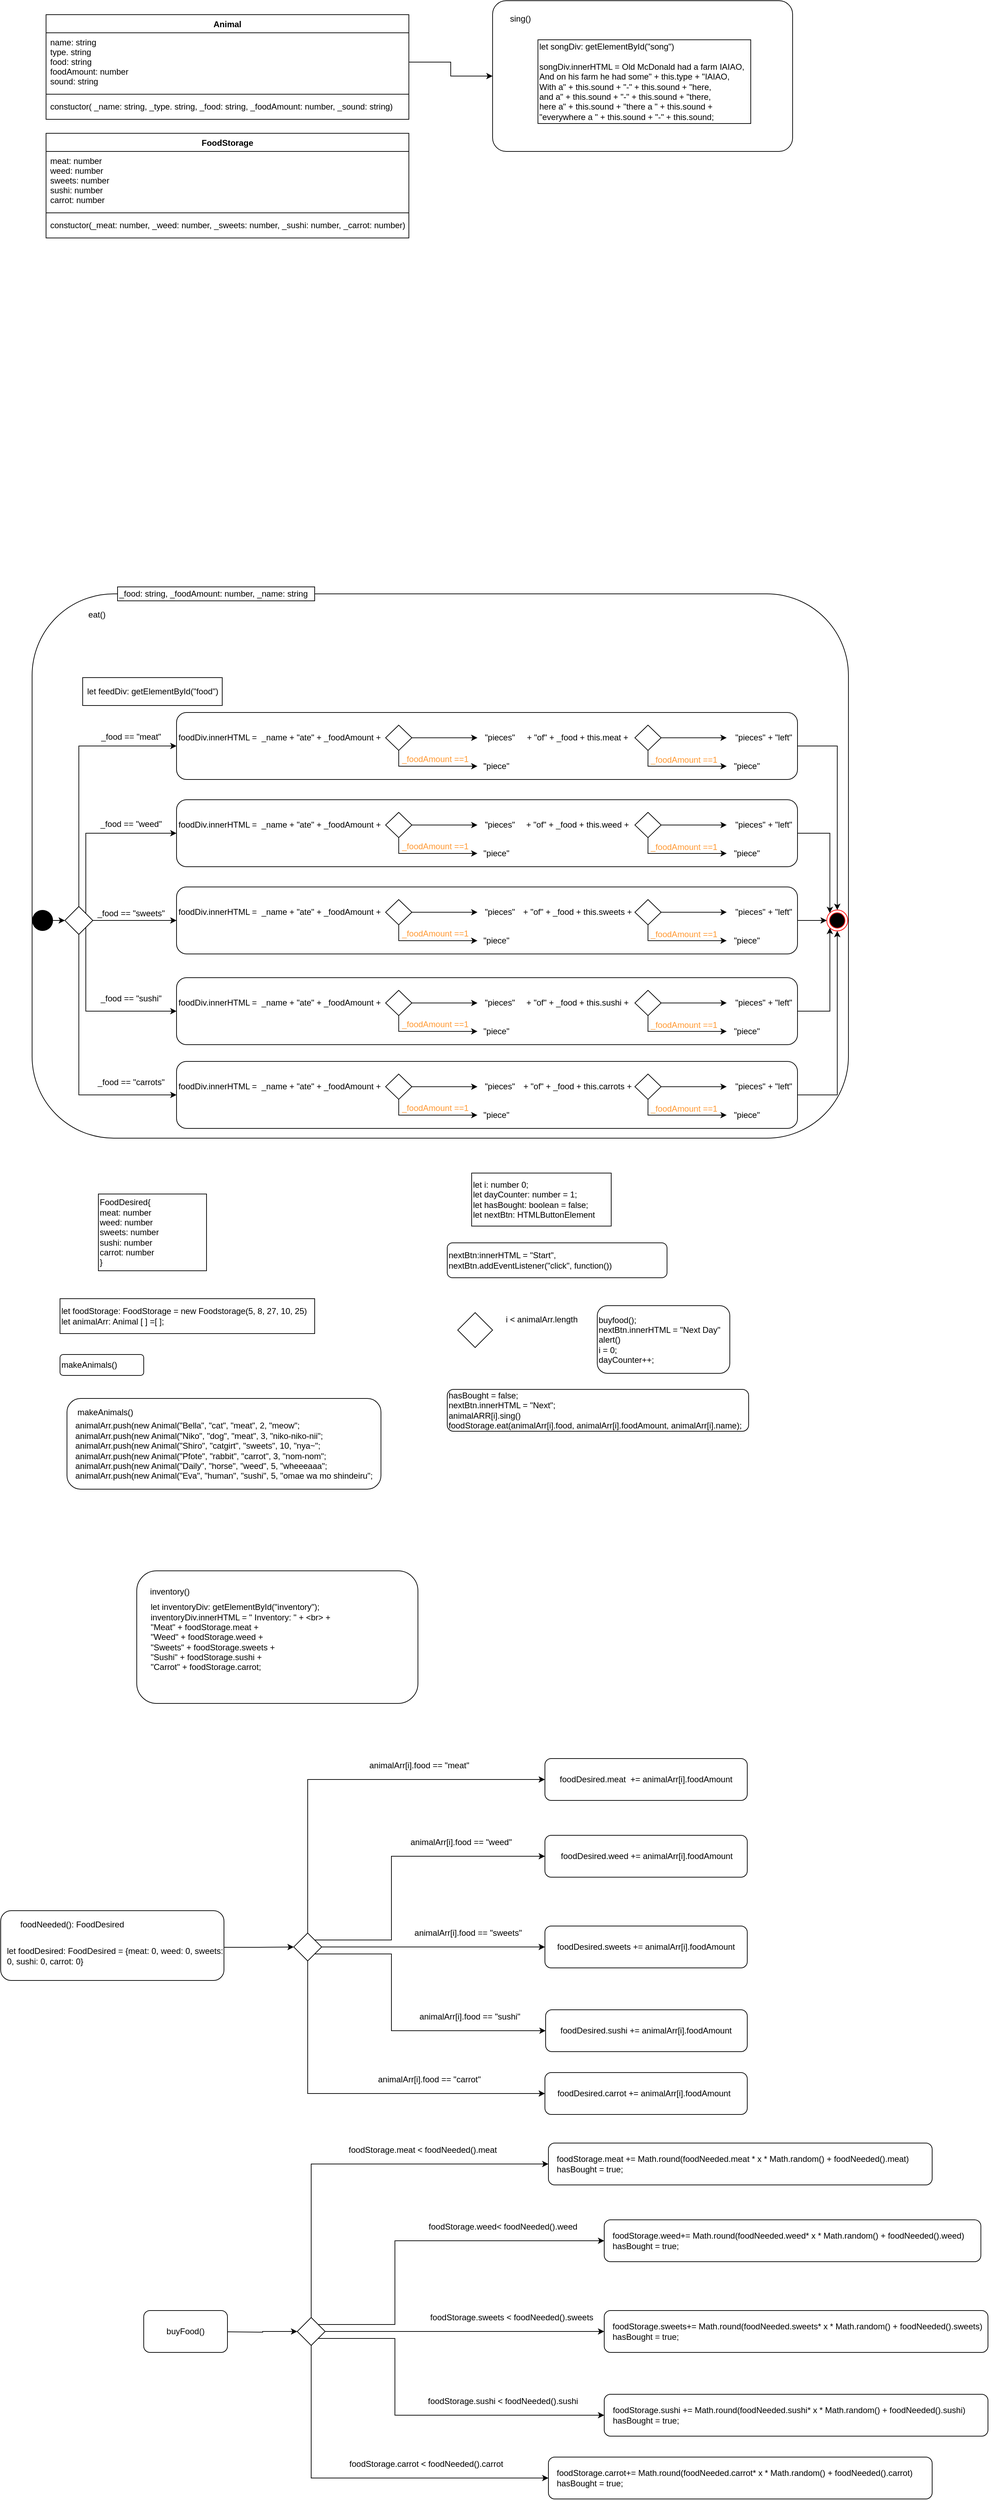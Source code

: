 <mxfile version="14.6.13" type="google"><diagram id="t49tYFHbl2urtoUcKAQW" name="Page-1"><mxGraphModel dx="3595" dy="941" grid="1" gridSize="10" guides="1" tooltips="1" connect="1" arrows="1" fold="1" page="1" pageScale="1" pageWidth="1169" pageHeight="827" math="0" shadow="0"><root><mxCell id="0"/><mxCell id="1" parent="0"/><mxCell id="J7AucoOyB1nSWAqJnPyr-115" value="" style="rounded=1;whiteSpace=wrap;html=1;labelBackgroundColor=none;fontColor=#000000;fillColor=none;align=left;" vertex="1" parent="1"><mxGeometry y="850" width="1170" height="780" as="geometry"/></mxCell><mxCell id="jVQ2XX1SMr5-R9lHhEnD-1" value="Animal" style="swimlane;fontStyle=1;align=center;verticalAlign=top;childLayout=stackLayout;horizontal=1;startSize=26;horizontalStack=0;resizeParent=1;resizeParentMax=0;resizeLast=0;collapsible=1;marginBottom=0;" parent="1" vertex="1"><mxGeometry x="20" y="20" width="520" height="150" as="geometry"/></mxCell><mxCell id="jVQ2XX1SMr5-R9lHhEnD-2" value="name: string&#10;type. string&#10;food: string&#10;foodAmount: number&#10;sound: string" style="text;strokeColor=none;fillColor=none;align=left;verticalAlign=top;spacingLeft=4;spacingRight=4;overflow=hidden;rotatable=0;points=[[0,0.5],[1,0.5]];portConstraint=eastwest;" parent="jVQ2XX1SMr5-R9lHhEnD-1" vertex="1"><mxGeometry y="26" width="520" height="84" as="geometry"/></mxCell><mxCell id="jVQ2XX1SMr5-R9lHhEnD-3" value="" style="line;strokeWidth=1;fillColor=none;align=left;verticalAlign=middle;spacingTop=-1;spacingLeft=3;spacingRight=3;rotatable=0;labelPosition=right;points=[];portConstraint=eastwest;" parent="jVQ2XX1SMr5-R9lHhEnD-1" vertex="1"><mxGeometry y="110" width="520" height="8" as="geometry"/></mxCell><mxCell id="jVQ2XX1SMr5-R9lHhEnD-4" value="constuctor( _name: string, _type. string, _food: string, _foodAmount: number, _sound: string)" style="text;strokeColor=none;fillColor=none;align=left;verticalAlign=top;spacingLeft=4;spacingRight=4;overflow=hidden;rotatable=0;points=[[0,0.5],[1,0.5]];portConstraint=eastwest;" parent="jVQ2XX1SMr5-R9lHhEnD-1" vertex="1"><mxGeometry y="118" width="520" height="32" as="geometry"/></mxCell><mxCell id="jVQ2XX1SMr5-R9lHhEnD-5" value="FoodStorage" style="swimlane;fontStyle=1;align=center;verticalAlign=top;childLayout=stackLayout;horizontal=1;startSize=26;horizontalStack=0;resizeParent=1;resizeParentMax=0;resizeLast=0;collapsible=1;marginBottom=0;" parent="1" vertex="1"><mxGeometry x="20" y="190" width="520" height="150" as="geometry"/></mxCell><mxCell id="jVQ2XX1SMr5-R9lHhEnD-6" value="meat: number&#10;weed: number&#10;sweets: number&#10;sushi: number&#10;carrot: number" style="text;strokeColor=none;fillColor=none;align=left;verticalAlign=top;spacingLeft=4;spacingRight=4;overflow=hidden;rotatable=0;points=[[0,0.5],[1,0.5]];portConstraint=eastwest;" parent="jVQ2XX1SMr5-R9lHhEnD-5" vertex="1"><mxGeometry y="26" width="520" height="84" as="geometry"/></mxCell><mxCell id="jVQ2XX1SMr5-R9lHhEnD-7" value="" style="line;strokeWidth=1;fillColor=none;align=left;verticalAlign=middle;spacingTop=-1;spacingLeft=3;spacingRight=3;rotatable=0;labelPosition=right;points=[];portConstraint=eastwest;" parent="jVQ2XX1SMr5-R9lHhEnD-5" vertex="1"><mxGeometry y="110" width="520" height="8" as="geometry"/></mxCell><mxCell id="jVQ2XX1SMr5-R9lHhEnD-8" value="constuctor(_meat: number, _weed: number, _sweets: number, _sushi: number, _carrot: number)" style="text;strokeColor=none;fillColor=none;align=left;verticalAlign=top;spacingLeft=4;spacingRight=4;overflow=hidden;rotatable=0;points=[[0,0.5],[1,0.5]];portConstraint=eastwest;" parent="jVQ2XX1SMr5-R9lHhEnD-5" vertex="1"><mxGeometry y="118" width="520" height="32" as="geometry"/></mxCell><mxCell id="jVQ2XX1SMr5-R9lHhEnD-15" value="let feedDiv: getElementById(&quot;food&quot;)" style="rounded=0;whiteSpace=wrap;html=1;" parent="1" vertex="1"><mxGeometry x="72.5" y="970" width="200" height="40" as="geometry"/></mxCell><mxCell id="jVQ2XX1SMr5-R9lHhEnD-239" style="edgeStyle=orthogonalEdgeStyle;rounded=0;orthogonalLoop=1;jettySize=auto;html=1;exitX=1;exitY=0.5;exitDx=0;exitDy=0;" parent="1" source="jVQ2XX1SMr5-R9lHhEnD-16" edge="1"><mxGeometry relative="1" as="geometry"><mxPoint x="207" y="1318" as="targetPoint"/></mxGeometry></mxCell><mxCell id="jVQ2XX1SMr5-R9lHhEnD-240" style="edgeStyle=orthogonalEdgeStyle;rounded=0;orthogonalLoop=1;jettySize=auto;html=1;exitX=1;exitY=0;exitDx=0;exitDy=0;entryX=0;entryY=0.5;entryDx=0;entryDy=0;" parent="1" source="jVQ2XX1SMr5-R9lHhEnD-16" target="jVQ2XX1SMr5-R9lHhEnD-167" edge="1"><mxGeometry relative="1" as="geometry"><Array as="points"><mxPoint x="77" y="1193"/></Array></mxGeometry></mxCell><mxCell id="jVQ2XX1SMr5-R9lHhEnD-242" style="edgeStyle=orthogonalEdgeStyle;rounded=0;orthogonalLoop=1;jettySize=auto;html=1;exitX=0.5;exitY=0;exitDx=0;exitDy=0;entryX=0;entryY=0.5;entryDx=0;entryDy=0;" parent="1" source="jVQ2XX1SMr5-R9lHhEnD-16" target="jVQ2XX1SMr5-R9lHhEnD-17" edge="1"><mxGeometry relative="1" as="geometry"/></mxCell><mxCell id="jVQ2XX1SMr5-R9lHhEnD-245" style="edgeStyle=orthogonalEdgeStyle;rounded=0;orthogonalLoop=1;jettySize=auto;html=1;exitX=0.5;exitY=1;exitDx=0;exitDy=0;entryX=0;entryY=0.5;entryDx=0;entryDy=0;" parent="1" source="jVQ2XX1SMr5-R9lHhEnD-16" target="jVQ2XX1SMr5-R9lHhEnD-218" edge="1"><mxGeometry relative="1" as="geometry"/></mxCell><mxCell id="jVQ2XX1SMr5-R9lHhEnD-246" style="edgeStyle=orthogonalEdgeStyle;rounded=0;orthogonalLoop=1;jettySize=auto;html=1;exitX=1;exitY=1;exitDx=0;exitDy=0;entryX=0;entryY=0.5;entryDx=0;entryDy=0;" parent="1" source="jVQ2XX1SMr5-R9lHhEnD-16" target="jVQ2XX1SMr5-R9lHhEnD-201" edge="1"><mxGeometry relative="1" as="geometry"><Array as="points"><mxPoint x="77" y="1448"/></Array></mxGeometry></mxCell><mxCell id="jVQ2XX1SMr5-R9lHhEnD-16" value="" style="rhombus;whiteSpace=wrap;html=1;" parent="1" vertex="1"><mxGeometry x="47" y="1298" width="40" height="40" as="geometry"/></mxCell><mxCell id="jVQ2XX1SMr5-R9lHhEnD-38" value="" style="group" parent="1" vertex="1" connectable="0"><mxGeometry x="187" y="1020" width="980" height="634" as="geometry"/></mxCell><mxCell id="jVQ2XX1SMr5-R9lHhEnD-17" value="" style="rounded=1;whiteSpace=wrap;html=1;align=left;" parent="jVQ2XX1SMr5-R9lHhEnD-38" vertex="1"><mxGeometry x="20" width="890" height="96" as="geometry"/></mxCell><mxCell id="jVQ2XX1SMr5-R9lHhEnD-91" style="edgeStyle=orthogonalEdgeStyle;rounded=0;orthogonalLoop=1;jettySize=auto;html=1;exitX=0.5;exitY=1;exitDx=0;exitDy=0;entryX=0;entryY=0.5;entryDx=0;entryDy=0;" parent="jVQ2XX1SMr5-R9lHhEnD-38" source="jVQ2XX1SMr5-R9lHhEnD-18" target="jVQ2XX1SMr5-R9lHhEnD-20" edge="1"><mxGeometry relative="1" as="geometry"/></mxCell><mxCell id="jVQ2XX1SMr5-R9lHhEnD-107" style="edgeStyle=orthogonalEdgeStyle;rounded=0;orthogonalLoop=1;jettySize=auto;html=1;exitX=1;exitY=0.5;exitDx=0;exitDy=0;" parent="jVQ2XX1SMr5-R9lHhEnD-38" source="jVQ2XX1SMr5-R9lHhEnD-18" target="jVQ2XX1SMr5-R9lHhEnD-21" edge="1"><mxGeometry relative="1" as="geometry"/></mxCell><mxCell id="jVQ2XX1SMr5-R9lHhEnD-18" value="" style="rhombus;whiteSpace=wrap;html=1;" parent="jVQ2XX1SMr5-R9lHhEnD-38" vertex="1"><mxGeometry x="319.664" y="18.113" width="37.607" height="36.226" as="geometry"/></mxCell><mxCell id="jVQ2XX1SMr5-R9lHhEnD-19" value="&lt;span style=&quot;text-align: left&quot;&gt;foodDiv.innerHTML =&amp;nbsp; _name + &quot;ate&quot; + _foodAmount +&amp;nbsp;&lt;/span&gt;" style="text;html=1;strokeColor=none;fillColor=none;align=center;verticalAlign=middle;whiteSpace=wrap;rounded=0;" parent="jVQ2XX1SMr5-R9lHhEnD-38" vertex="1"><mxGeometry x="18.801" y="36.226" width="300.86" as="geometry"/></mxCell><mxCell id="jVQ2XX1SMr5-R9lHhEnD-20" value="&quot;piece&quot;" style="text;html=1;strokeColor=none;fillColor=none;align=center;verticalAlign=middle;whiteSpace=wrap;rounded=0;" parent="jVQ2XX1SMr5-R9lHhEnD-38" vertex="1"><mxGeometry x="451.29" y="67.925" width="54.71" height="18.113" as="geometry"/></mxCell><mxCell id="jVQ2XX1SMr5-R9lHhEnD-21" value="&quot;pieces&quot;" style="text;html=1;strokeColor=none;fillColor=none;align=center;verticalAlign=middle;whiteSpace=wrap;rounded=0;" parent="jVQ2XX1SMr5-R9lHhEnD-38" vertex="1"><mxGeometry x="451.29" y="27.17" width="64.71" height="18.113" as="geometry"/></mxCell><mxCell id="jVQ2XX1SMr5-R9lHhEnD-22" value="+ &quot;of&quot; + _food + this.meat +&amp;nbsp;" style="text;html=1;strokeColor=none;fillColor=none;align=center;verticalAlign=middle;whiteSpace=wrap;rounded=0;" parent="jVQ2XX1SMr5-R9lHhEnD-38" vertex="1"><mxGeometry x="498.299" y="27.17" width="197.439" height="18.113" as="geometry"/></mxCell><mxCell id="jVQ2XX1SMr5-R9lHhEnD-26" value="+ &quot;left&quot;" style="text;html=1;strokeColor=none;fillColor=none;align=center;verticalAlign=middle;whiteSpace=wrap;rounded=0;" parent="jVQ2XX1SMr5-R9lHhEnD-38" vertex="1"><mxGeometry x="865.996" y="27.17" width="37.607" height="18.113" as="geometry"/></mxCell><mxCell id="jVQ2XX1SMr5-R9lHhEnD-27" value="&lt;font color=&quot;#ff9933&quot;&gt;_foodAmount ==1&lt;/font&gt;" style="text;html=1;strokeColor=none;fillColor=none;align=center;verticalAlign=middle;whiteSpace=wrap;rounded=0;" parent="jVQ2XX1SMr5-R9lHhEnD-38" vertex="1"><mxGeometry x="340" y="57.962" width="102.49" height="18.113" as="geometry"/></mxCell><mxCell id="jVQ2XX1SMr5-R9lHhEnD-92" style="edgeStyle=orthogonalEdgeStyle;rounded=0;orthogonalLoop=1;jettySize=auto;html=1;exitX=0.5;exitY=1;exitDx=0;exitDy=0;entryX=0;entryY=0.5;entryDx=0;entryDy=0;" parent="jVQ2XX1SMr5-R9lHhEnD-38" source="jVQ2XX1SMr5-R9lHhEnD-32" target="jVQ2XX1SMr5-R9lHhEnD-33" edge="1"><mxGeometry relative="1" as="geometry"/></mxCell><mxCell id="jVQ2XX1SMr5-R9lHhEnD-108" style="edgeStyle=orthogonalEdgeStyle;rounded=0;orthogonalLoop=1;jettySize=auto;html=1;exitX=1;exitY=0.5;exitDx=0;exitDy=0;entryX=0;entryY=0.5;entryDx=0;entryDy=0;" parent="jVQ2XX1SMr5-R9lHhEnD-38" source="jVQ2XX1SMr5-R9lHhEnD-32" target="jVQ2XX1SMr5-R9lHhEnD-34" edge="1"><mxGeometry relative="1" as="geometry"/></mxCell><mxCell id="jVQ2XX1SMr5-R9lHhEnD-32" value="" style="rhombus;whiteSpace=wrap;html=1;" parent="jVQ2XX1SMr5-R9lHhEnD-38" vertex="1"><mxGeometry x="676.935" y="18.113" width="37.607" height="36.226" as="geometry"/></mxCell><mxCell id="jVQ2XX1SMr5-R9lHhEnD-33" value="&quot;piece&quot;" style="text;html=1;strokeColor=none;fillColor=none;align=center;verticalAlign=middle;whiteSpace=wrap;rounded=0;" parent="jVQ2XX1SMr5-R9lHhEnD-38" vertex="1"><mxGeometry x="808.56" y="67.925" width="57.44" height="18.113" as="geometry"/></mxCell><mxCell id="jVQ2XX1SMr5-R9lHhEnD-34" value="&quot;pieces&quot;" style="text;html=1;strokeColor=none;fillColor=none;align=center;verticalAlign=middle;whiteSpace=wrap;rounded=0;" parent="jVQ2XX1SMr5-R9lHhEnD-38" vertex="1"><mxGeometry x="808.56" y="27.17" width="67.44" height="18.113" as="geometry"/></mxCell><mxCell id="jVQ2XX1SMr5-R9lHhEnD-35" value="&lt;font color=&quot;#ff9933&quot;&gt;_foodAmount ==1&lt;/font&gt;" style="text;html=1;strokeColor=none;fillColor=none;align=center;verticalAlign=middle;whiteSpace=wrap;rounded=0;" parent="jVQ2XX1SMr5-R9lHhEnD-38" vertex="1"><mxGeometry x="690.735" y="58.868" width="112.822" height="18.113" as="geometry"/></mxCell><mxCell id="jVQ2XX1SMr5-R9lHhEnD-166" value="" style="group" parent="1" vertex="1" connectable="0"><mxGeometry x="187" y="1145" width="936" height="96" as="geometry"/></mxCell><mxCell id="jVQ2XX1SMr5-R9lHhEnD-167" value="" style="rounded=1;whiteSpace=wrap;html=1;align=left;" parent="jVQ2XX1SMr5-R9lHhEnD-166" vertex="1"><mxGeometry x="20" width="890" height="96" as="geometry"/></mxCell><mxCell id="jVQ2XX1SMr5-R9lHhEnD-168" style="edgeStyle=orthogonalEdgeStyle;rounded=0;orthogonalLoop=1;jettySize=auto;html=1;exitX=0.5;exitY=1;exitDx=0;exitDy=0;entryX=0;entryY=0.5;entryDx=0;entryDy=0;" parent="jVQ2XX1SMr5-R9lHhEnD-166" source="jVQ2XX1SMr5-R9lHhEnD-170" target="jVQ2XX1SMr5-R9lHhEnD-172" edge="1"><mxGeometry relative="1" as="geometry"/></mxCell><mxCell id="jVQ2XX1SMr5-R9lHhEnD-169" style="edgeStyle=orthogonalEdgeStyle;rounded=0;orthogonalLoop=1;jettySize=auto;html=1;exitX=1;exitY=0.5;exitDx=0;exitDy=0;" parent="jVQ2XX1SMr5-R9lHhEnD-166" source="jVQ2XX1SMr5-R9lHhEnD-170" target="jVQ2XX1SMr5-R9lHhEnD-173" edge="1"><mxGeometry relative="1" as="geometry"/></mxCell><mxCell id="jVQ2XX1SMr5-R9lHhEnD-170" value="" style="rhombus;whiteSpace=wrap;html=1;" parent="jVQ2XX1SMr5-R9lHhEnD-166" vertex="1"><mxGeometry x="319.664" y="18.113" width="37.607" height="36.226" as="geometry"/></mxCell><mxCell id="jVQ2XX1SMr5-R9lHhEnD-171" value="&lt;span style=&quot;text-align: left&quot;&gt;foodDiv.innerHTML =&amp;nbsp; _name + &quot;ate&quot; + _foodAmount +&amp;nbsp;&lt;/span&gt;" style="text;html=1;strokeColor=none;fillColor=none;align=center;verticalAlign=middle;whiteSpace=wrap;rounded=0;" parent="jVQ2XX1SMr5-R9lHhEnD-166" vertex="1"><mxGeometry x="18.801" y="36.226" width="300.86" as="geometry"/></mxCell><mxCell id="jVQ2XX1SMr5-R9lHhEnD-172" value="&quot;piece&quot;" style="text;html=1;strokeColor=none;fillColor=none;align=center;verticalAlign=middle;whiteSpace=wrap;rounded=0;" parent="jVQ2XX1SMr5-R9lHhEnD-166" vertex="1"><mxGeometry x="451.29" y="67.925" width="54.71" height="18.113" as="geometry"/></mxCell><mxCell id="jVQ2XX1SMr5-R9lHhEnD-173" value="&quot;pieces&quot;" style="text;html=1;strokeColor=none;fillColor=none;align=center;verticalAlign=middle;whiteSpace=wrap;rounded=0;" parent="jVQ2XX1SMr5-R9lHhEnD-166" vertex="1"><mxGeometry x="451.29" y="27.17" width="64.71" height="18.113" as="geometry"/></mxCell><mxCell id="jVQ2XX1SMr5-R9lHhEnD-174" value="+ &quot;of&quot; + _food + this.weed +&amp;nbsp;" style="text;html=1;strokeColor=none;fillColor=none;align=center;verticalAlign=middle;whiteSpace=wrap;rounded=0;" parent="jVQ2XX1SMr5-R9lHhEnD-166" vertex="1"><mxGeometry x="498.299" y="27.17" width="197.439" height="18.113" as="geometry"/></mxCell><mxCell id="jVQ2XX1SMr5-R9lHhEnD-175" value="+ &quot;left&quot;" style="text;html=1;strokeColor=none;fillColor=none;align=center;verticalAlign=middle;whiteSpace=wrap;rounded=0;" parent="jVQ2XX1SMr5-R9lHhEnD-166" vertex="1"><mxGeometry x="865.996" y="27.17" width="37.607" height="18.113" as="geometry"/></mxCell><mxCell id="jVQ2XX1SMr5-R9lHhEnD-176" value="&lt;font color=&quot;#ff9933&quot;&gt;_foodAmount ==1&lt;/font&gt;" style="text;html=1;strokeColor=none;fillColor=none;align=center;verticalAlign=middle;whiteSpace=wrap;rounded=0;" parent="jVQ2XX1SMr5-R9lHhEnD-166" vertex="1"><mxGeometry x="340" y="57.962" width="102.49" height="18.113" as="geometry"/></mxCell><mxCell id="jVQ2XX1SMr5-R9lHhEnD-177" style="edgeStyle=orthogonalEdgeStyle;rounded=0;orthogonalLoop=1;jettySize=auto;html=1;exitX=0.5;exitY=1;exitDx=0;exitDy=0;entryX=0;entryY=0.5;entryDx=0;entryDy=0;" parent="jVQ2XX1SMr5-R9lHhEnD-166" source="jVQ2XX1SMr5-R9lHhEnD-179" target="jVQ2XX1SMr5-R9lHhEnD-180" edge="1"><mxGeometry relative="1" as="geometry"/></mxCell><mxCell id="jVQ2XX1SMr5-R9lHhEnD-178" style="edgeStyle=orthogonalEdgeStyle;rounded=0;orthogonalLoop=1;jettySize=auto;html=1;exitX=1;exitY=0.5;exitDx=0;exitDy=0;entryX=0;entryY=0.5;entryDx=0;entryDy=0;" parent="jVQ2XX1SMr5-R9lHhEnD-166" source="jVQ2XX1SMr5-R9lHhEnD-179" target="jVQ2XX1SMr5-R9lHhEnD-181" edge="1"><mxGeometry relative="1" as="geometry"/></mxCell><mxCell id="jVQ2XX1SMr5-R9lHhEnD-179" value="" style="rhombus;whiteSpace=wrap;html=1;" parent="jVQ2XX1SMr5-R9lHhEnD-166" vertex="1"><mxGeometry x="676.935" y="18.113" width="37.607" height="36.226" as="geometry"/></mxCell><mxCell id="jVQ2XX1SMr5-R9lHhEnD-180" value="&quot;piece&quot;" style="text;html=1;strokeColor=none;fillColor=none;align=center;verticalAlign=middle;whiteSpace=wrap;rounded=0;" parent="jVQ2XX1SMr5-R9lHhEnD-166" vertex="1"><mxGeometry x="808.56" y="67.925" width="57.44" height="18.113" as="geometry"/></mxCell><mxCell id="jVQ2XX1SMr5-R9lHhEnD-181" value="&quot;pieces&quot;" style="text;html=1;strokeColor=none;fillColor=none;align=center;verticalAlign=middle;whiteSpace=wrap;rounded=0;" parent="jVQ2XX1SMr5-R9lHhEnD-166" vertex="1"><mxGeometry x="808.56" y="27.17" width="67.44" height="18.113" as="geometry"/></mxCell><mxCell id="jVQ2XX1SMr5-R9lHhEnD-182" value="&lt;font color=&quot;#ff9933&quot;&gt;_foodAmount ==1&lt;/font&gt;" style="text;html=1;strokeColor=none;fillColor=none;align=center;verticalAlign=middle;whiteSpace=wrap;rounded=0;" parent="jVQ2XX1SMr5-R9lHhEnD-166" vertex="1"><mxGeometry x="690.735" y="58.868" width="112.822" height="18.113" as="geometry"/></mxCell><mxCell id="jVQ2XX1SMr5-R9lHhEnD-183" value="" style="group" parent="1" vertex="1" connectable="0"><mxGeometry x="187" y="1270" width="936" height="96" as="geometry"/></mxCell><mxCell id="jVQ2XX1SMr5-R9lHhEnD-184" value="" style="rounded=1;whiteSpace=wrap;html=1;align=left;" parent="jVQ2XX1SMr5-R9lHhEnD-183" vertex="1"><mxGeometry x="20" width="890" height="96" as="geometry"/></mxCell><mxCell id="jVQ2XX1SMr5-R9lHhEnD-185" style="edgeStyle=orthogonalEdgeStyle;rounded=0;orthogonalLoop=1;jettySize=auto;html=1;exitX=0.5;exitY=1;exitDx=0;exitDy=0;entryX=0;entryY=0.5;entryDx=0;entryDy=0;" parent="jVQ2XX1SMr5-R9lHhEnD-183" source="jVQ2XX1SMr5-R9lHhEnD-187" target="jVQ2XX1SMr5-R9lHhEnD-189" edge="1"><mxGeometry relative="1" as="geometry"/></mxCell><mxCell id="jVQ2XX1SMr5-R9lHhEnD-186" style="edgeStyle=orthogonalEdgeStyle;rounded=0;orthogonalLoop=1;jettySize=auto;html=1;exitX=1;exitY=0.5;exitDx=0;exitDy=0;" parent="jVQ2XX1SMr5-R9lHhEnD-183" source="jVQ2XX1SMr5-R9lHhEnD-187" target="jVQ2XX1SMr5-R9lHhEnD-190" edge="1"><mxGeometry relative="1" as="geometry"/></mxCell><mxCell id="jVQ2XX1SMr5-R9lHhEnD-187" value="" style="rhombus;whiteSpace=wrap;html=1;" parent="jVQ2XX1SMr5-R9lHhEnD-183" vertex="1"><mxGeometry x="319.664" y="18.113" width="37.607" height="36.226" as="geometry"/></mxCell><mxCell id="jVQ2XX1SMr5-R9lHhEnD-188" value="&lt;span style=&quot;text-align: left&quot;&gt;foodDiv.innerHTML =&amp;nbsp; _name + &quot;ate&quot; + _foodAmount +&amp;nbsp;&lt;/span&gt;" style="text;html=1;strokeColor=none;fillColor=none;align=center;verticalAlign=middle;whiteSpace=wrap;rounded=0;" parent="jVQ2XX1SMr5-R9lHhEnD-183" vertex="1"><mxGeometry x="18.801" y="36.226" width="300.86" as="geometry"/></mxCell><mxCell id="jVQ2XX1SMr5-R9lHhEnD-189" value="&quot;piece&quot;" style="text;html=1;strokeColor=none;fillColor=none;align=center;verticalAlign=middle;whiteSpace=wrap;rounded=0;" parent="jVQ2XX1SMr5-R9lHhEnD-183" vertex="1"><mxGeometry x="451.29" y="67.925" width="54.71" height="18.113" as="geometry"/></mxCell><mxCell id="jVQ2XX1SMr5-R9lHhEnD-190" value="&quot;pieces&quot;" style="text;html=1;strokeColor=none;fillColor=none;align=center;verticalAlign=middle;whiteSpace=wrap;rounded=0;" parent="jVQ2XX1SMr5-R9lHhEnD-183" vertex="1"><mxGeometry x="451.29" y="27.17" width="64.71" height="18.113" as="geometry"/></mxCell><mxCell id="jVQ2XX1SMr5-R9lHhEnD-191" value="+ &quot;of&quot; + _food + this.sweets +&amp;nbsp;" style="text;html=1;strokeColor=none;fillColor=none;align=center;verticalAlign=middle;whiteSpace=wrap;rounded=0;" parent="jVQ2XX1SMr5-R9lHhEnD-183" vertex="1"><mxGeometry x="498.299" y="27.17" width="197.439" height="18.113" as="geometry"/></mxCell><mxCell id="jVQ2XX1SMr5-R9lHhEnD-192" value="+ &quot;left&quot;" style="text;html=1;strokeColor=none;fillColor=none;align=center;verticalAlign=middle;whiteSpace=wrap;rounded=0;" parent="jVQ2XX1SMr5-R9lHhEnD-183" vertex="1"><mxGeometry x="865.996" y="27.17" width="37.607" height="18.113" as="geometry"/></mxCell><mxCell id="jVQ2XX1SMr5-R9lHhEnD-193" value="&lt;font color=&quot;#ff9933&quot;&gt;_foodAmount ==1&lt;/font&gt;" style="text;html=1;strokeColor=none;fillColor=none;align=center;verticalAlign=middle;whiteSpace=wrap;rounded=0;" parent="jVQ2XX1SMr5-R9lHhEnD-183" vertex="1"><mxGeometry x="340" y="57.962" width="102.49" height="18.113" as="geometry"/></mxCell><mxCell id="jVQ2XX1SMr5-R9lHhEnD-194" style="edgeStyle=orthogonalEdgeStyle;rounded=0;orthogonalLoop=1;jettySize=auto;html=1;exitX=0.5;exitY=1;exitDx=0;exitDy=0;entryX=0;entryY=0.5;entryDx=0;entryDy=0;" parent="jVQ2XX1SMr5-R9lHhEnD-183" source="jVQ2XX1SMr5-R9lHhEnD-196" target="jVQ2XX1SMr5-R9lHhEnD-197" edge="1"><mxGeometry relative="1" as="geometry"/></mxCell><mxCell id="jVQ2XX1SMr5-R9lHhEnD-195" style="edgeStyle=orthogonalEdgeStyle;rounded=0;orthogonalLoop=1;jettySize=auto;html=1;exitX=1;exitY=0.5;exitDx=0;exitDy=0;entryX=0;entryY=0.5;entryDx=0;entryDy=0;" parent="jVQ2XX1SMr5-R9lHhEnD-183" source="jVQ2XX1SMr5-R9lHhEnD-196" target="jVQ2XX1SMr5-R9lHhEnD-198" edge="1"><mxGeometry relative="1" as="geometry"/></mxCell><mxCell id="jVQ2XX1SMr5-R9lHhEnD-196" value="" style="rhombus;whiteSpace=wrap;html=1;" parent="jVQ2XX1SMr5-R9lHhEnD-183" vertex="1"><mxGeometry x="676.935" y="18.113" width="37.607" height="36.226" as="geometry"/></mxCell><mxCell id="jVQ2XX1SMr5-R9lHhEnD-197" value="&quot;piece&quot;" style="text;html=1;strokeColor=none;fillColor=none;align=center;verticalAlign=middle;whiteSpace=wrap;rounded=0;" parent="jVQ2XX1SMr5-R9lHhEnD-183" vertex="1"><mxGeometry x="808.56" y="67.925" width="57.44" height="18.113" as="geometry"/></mxCell><mxCell id="jVQ2XX1SMr5-R9lHhEnD-198" value="&quot;pieces&quot;" style="text;html=1;strokeColor=none;fillColor=none;align=center;verticalAlign=middle;whiteSpace=wrap;rounded=0;" parent="jVQ2XX1SMr5-R9lHhEnD-183" vertex="1"><mxGeometry x="808.56" y="27.17" width="67.44" height="18.113" as="geometry"/></mxCell><mxCell id="jVQ2XX1SMr5-R9lHhEnD-199" value="&lt;font color=&quot;#ff9933&quot;&gt;_foodAmount ==1&lt;/font&gt;" style="text;html=1;strokeColor=none;fillColor=none;align=center;verticalAlign=middle;whiteSpace=wrap;rounded=0;" parent="jVQ2XX1SMr5-R9lHhEnD-183" vertex="1"><mxGeometry x="690.735" y="58.868" width="112.822" height="18.113" as="geometry"/></mxCell><mxCell id="jVQ2XX1SMr5-R9lHhEnD-200" value="" style="group" parent="1" vertex="1" connectable="0"><mxGeometry x="187" y="1400" width="936" height="96" as="geometry"/></mxCell><mxCell id="jVQ2XX1SMr5-R9lHhEnD-201" value="" style="rounded=1;whiteSpace=wrap;html=1;align=left;" parent="jVQ2XX1SMr5-R9lHhEnD-200" vertex="1"><mxGeometry x="20" width="890" height="96" as="geometry"/></mxCell><mxCell id="jVQ2XX1SMr5-R9lHhEnD-202" style="edgeStyle=orthogonalEdgeStyle;rounded=0;orthogonalLoop=1;jettySize=auto;html=1;exitX=0.5;exitY=1;exitDx=0;exitDy=0;entryX=0;entryY=0.5;entryDx=0;entryDy=0;" parent="jVQ2XX1SMr5-R9lHhEnD-200" source="jVQ2XX1SMr5-R9lHhEnD-204" target="jVQ2XX1SMr5-R9lHhEnD-206" edge="1"><mxGeometry relative="1" as="geometry"/></mxCell><mxCell id="jVQ2XX1SMr5-R9lHhEnD-203" style="edgeStyle=orthogonalEdgeStyle;rounded=0;orthogonalLoop=1;jettySize=auto;html=1;exitX=1;exitY=0.5;exitDx=0;exitDy=0;" parent="jVQ2XX1SMr5-R9lHhEnD-200" source="jVQ2XX1SMr5-R9lHhEnD-204" target="jVQ2XX1SMr5-R9lHhEnD-207" edge="1"><mxGeometry relative="1" as="geometry"/></mxCell><mxCell id="jVQ2XX1SMr5-R9lHhEnD-204" value="" style="rhombus;whiteSpace=wrap;html=1;" parent="jVQ2XX1SMr5-R9lHhEnD-200" vertex="1"><mxGeometry x="319.664" y="18.113" width="37.607" height="36.226" as="geometry"/></mxCell><mxCell id="jVQ2XX1SMr5-R9lHhEnD-205" value="&lt;span style=&quot;text-align: left&quot;&gt;foodDiv.innerHTML =&amp;nbsp; _name + &quot;ate&quot; + _foodAmount +&amp;nbsp;&lt;/span&gt;" style="text;html=1;strokeColor=none;fillColor=none;align=center;verticalAlign=middle;whiteSpace=wrap;rounded=0;" parent="jVQ2XX1SMr5-R9lHhEnD-200" vertex="1"><mxGeometry x="18.801" y="36.226" width="300.86" as="geometry"/></mxCell><mxCell id="jVQ2XX1SMr5-R9lHhEnD-206" value="&quot;piece&quot;" style="text;html=1;strokeColor=none;fillColor=none;align=center;verticalAlign=middle;whiteSpace=wrap;rounded=0;" parent="jVQ2XX1SMr5-R9lHhEnD-200" vertex="1"><mxGeometry x="451.29" y="67.925" width="54.71" height="18.113" as="geometry"/></mxCell><mxCell id="jVQ2XX1SMr5-R9lHhEnD-207" value="&quot;pieces&quot;" style="text;html=1;strokeColor=none;fillColor=none;align=center;verticalAlign=middle;whiteSpace=wrap;rounded=0;" parent="jVQ2XX1SMr5-R9lHhEnD-200" vertex="1"><mxGeometry x="451.29" y="27.17" width="64.71" height="18.113" as="geometry"/></mxCell><mxCell id="jVQ2XX1SMr5-R9lHhEnD-208" value="+ &quot;of&quot; + _food + this.sushi +&amp;nbsp;" style="text;html=1;strokeColor=none;fillColor=none;align=center;verticalAlign=middle;whiteSpace=wrap;rounded=0;" parent="jVQ2XX1SMr5-R9lHhEnD-200" vertex="1"><mxGeometry x="498.299" y="27.17" width="197.439" height="18.113" as="geometry"/></mxCell><mxCell id="jVQ2XX1SMr5-R9lHhEnD-209" value="+ &quot;left&quot;" style="text;html=1;strokeColor=none;fillColor=none;align=center;verticalAlign=middle;whiteSpace=wrap;rounded=0;" parent="jVQ2XX1SMr5-R9lHhEnD-200" vertex="1"><mxGeometry x="865.996" y="27.17" width="37.607" height="18.113" as="geometry"/></mxCell><mxCell id="jVQ2XX1SMr5-R9lHhEnD-210" value="&lt;font color=&quot;#ff9933&quot;&gt;_foodAmount ==1&lt;/font&gt;" style="text;html=1;strokeColor=none;fillColor=none;align=center;verticalAlign=middle;whiteSpace=wrap;rounded=0;" parent="jVQ2XX1SMr5-R9lHhEnD-200" vertex="1"><mxGeometry x="340" y="57.962" width="102.49" height="18.113" as="geometry"/></mxCell><mxCell id="jVQ2XX1SMr5-R9lHhEnD-211" style="edgeStyle=orthogonalEdgeStyle;rounded=0;orthogonalLoop=1;jettySize=auto;html=1;exitX=0.5;exitY=1;exitDx=0;exitDy=0;entryX=0;entryY=0.5;entryDx=0;entryDy=0;" parent="jVQ2XX1SMr5-R9lHhEnD-200" source="jVQ2XX1SMr5-R9lHhEnD-213" target="jVQ2XX1SMr5-R9lHhEnD-214" edge="1"><mxGeometry relative="1" as="geometry"/></mxCell><mxCell id="jVQ2XX1SMr5-R9lHhEnD-212" style="edgeStyle=orthogonalEdgeStyle;rounded=0;orthogonalLoop=1;jettySize=auto;html=1;exitX=1;exitY=0.5;exitDx=0;exitDy=0;entryX=0;entryY=0.5;entryDx=0;entryDy=0;" parent="jVQ2XX1SMr5-R9lHhEnD-200" source="jVQ2XX1SMr5-R9lHhEnD-213" target="jVQ2XX1SMr5-R9lHhEnD-215" edge="1"><mxGeometry relative="1" as="geometry"/></mxCell><mxCell id="jVQ2XX1SMr5-R9lHhEnD-213" value="" style="rhombus;whiteSpace=wrap;html=1;" parent="jVQ2XX1SMr5-R9lHhEnD-200" vertex="1"><mxGeometry x="676.935" y="18.113" width="37.607" height="36.226" as="geometry"/></mxCell><mxCell id="jVQ2XX1SMr5-R9lHhEnD-214" value="&quot;piece&quot;" style="text;html=1;strokeColor=none;fillColor=none;align=center;verticalAlign=middle;whiteSpace=wrap;rounded=0;" parent="jVQ2XX1SMr5-R9lHhEnD-200" vertex="1"><mxGeometry x="808.56" y="67.925" width="57.44" height="18.113" as="geometry"/></mxCell><mxCell id="jVQ2XX1SMr5-R9lHhEnD-215" value="&quot;pieces&quot;" style="text;html=1;strokeColor=none;fillColor=none;align=center;verticalAlign=middle;whiteSpace=wrap;rounded=0;" parent="jVQ2XX1SMr5-R9lHhEnD-200" vertex="1"><mxGeometry x="808.56" y="27.17" width="67.44" height="18.113" as="geometry"/></mxCell><mxCell id="jVQ2XX1SMr5-R9lHhEnD-216" value="&lt;font color=&quot;#ff9933&quot;&gt;_foodAmount ==1&lt;/font&gt;" style="text;html=1;strokeColor=none;fillColor=none;align=center;verticalAlign=middle;whiteSpace=wrap;rounded=0;" parent="jVQ2XX1SMr5-R9lHhEnD-200" vertex="1"><mxGeometry x="690.735" y="58.868" width="112.822" height="18.113" as="geometry"/></mxCell><mxCell id="jVQ2XX1SMr5-R9lHhEnD-217" value="" style="group" parent="1" vertex="1" connectable="0"><mxGeometry x="187" y="1520" width="936" height="96" as="geometry"/></mxCell><mxCell id="jVQ2XX1SMr5-R9lHhEnD-218" value="" style="rounded=1;whiteSpace=wrap;html=1;align=left;" parent="jVQ2XX1SMr5-R9lHhEnD-217" vertex="1"><mxGeometry x="20" width="890" height="96" as="geometry"/></mxCell><mxCell id="jVQ2XX1SMr5-R9lHhEnD-219" style="edgeStyle=orthogonalEdgeStyle;rounded=0;orthogonalLoop=1;jettySize=auto;html=1;exitX=0.5;exitY=1;exitDx=0;exitDy=0;entryX=0;entryY=0.5;entryDx=0;entryDy=0;" parent="jVQ2XX1SMr5-R9lHhEnD-217" source="jVQ2XX1SMr5-R9lHhEnD-221" target="jVQ2XX1SMr5-R9lHhEnD-223" edge="1"><mxGeometry relative="1" as="geometry"/></mxCell><mxCell id="jVQ2XX1SMr5-R9lHhEnD-220" style="edgeStyle=orthogonalEdgeStyle;rounded=0;orthogonalLoop=1;jettySize=auto;html=1;exitX=1;exitY=0.5;exitDx=0;exitDy=0;" parent="jVQ2XX1SMr5-R9lHhEnD-217" source="jVQ2XX1SMr5-R9lHhEnD-221" target="jVQ2XX1SMr5-R9lHhEnD-224" edge="1"><mxGeometry relative="1" as="geometry"/></mxCell><mxCell id="jVQ2XX1SMr5-R9lHhEnD-221" value="" style="rhombus;whiteSpace=wrap;html=1;" parent="jVQ2XX1SMr5-R9lHhEnD-217" vertex="1"><mxGeometry x="319.664" y="18.113" width="37.607" height="36.226" as="geometry"/></mxCell><mxCell id="jVQ2XX1SMr5-R9lHhEnD-222" value="&lt;span style=&quot;text-align: left&quot;&gt;foodDiv.innerHTML =&amp;nbsp; _name + &quot;ate&quot; + _foodAmount +&amp;nbsp;&lt;/span&gt;" style="text;html=1;strokeColor=none;fillColor=none;align=center;verticalAlign=middle;whiteSpace=wrap;rounded=0;" parent="jVQ2XX1SMr5-R9lHhEnD-217" vertex="1"><mxGeometry x="18.801" y="36.226" width="300.86" as="geometry"/></mxCell><mxCell id="jVQ2XX1SMr5-R9lHhEnD-223" value="&quot;piece&quot;" style="text;html=1;strokeColor=none;fillColor=none;align=center;verticalAlign=middle;whiteSpace=wrap;rounded=0;" parent="jVQ2XX1SMr5-R9lHhEnD-217" vertex="1"><mxGeometry x="451.29" y="67.925" width="54.71" height="18.113" as="geometry"/></mxCell><mxCell id="jVQ2XX1SMr5-R9lHhEnD-224" value="&quot;pieces&quot;" style="text;html=1;strokeColor=none;fillColor=none;align=center;verticalAlign=middle;whiteSpace=wrap;rounded=0;" parent="jVQ2XX1SMr5-R9lHhEnD-217" vertex="1"><mxGeometry x="451.29" y="27.17" width="64.71" height="18.113" as="geometry"/></mxCell><mxCell id="jVQ2XX1SMr5-R9lHhEnD-225" value="+ &quot;of&quot; + _food + this.carrots +&amp;nbsp;" style="text;html=1;strokeColor=none;fillColor=none;align=center;verticalAlign=middle;whiteSpace=wrap;rounded=0;" parent="jVQ2XX1SMr5-R9lHhEnD-217" vertex="1"><mxGeometry x="498.299" y="27.17" width="197.439" height="18.113" as="geometry"/></mxCell><mxCell id="jVQ2XX1SMr5-R9lHhEnD-226" value="+ &quot;left&quot;" style="text;html=1;strokeColor=none;fillColor=none;align=center;verticalAlign=middle;whiteSpace=wrap;rounded=0;" parent="jVQ2XX1SMr5-R9lHhEnD-217" vertex="1"><mxGeometry x="865.996" y="27.17" width="37.607" height="18.113" as="geometry"/></mxCell><mxCell id="jVQ2XX1SMr5-R9lHhEnD-227" value="&lt;font color=&quot;#ff9933&quot;&gt;_foodAmount ==1&lt;/font&gt;" style="text;html=1;strokeColor=none;fillColor=none;align=center;verticalAlign=middle;whiteSpace=wrap;rounded=0;" parent="jVQ2XX1SMr5-R9lHhEnD-217" vertex="1"><mxGeometry x="340" y="57.962" width="102.49" height="18.113" as="geometry"/></mxCell><mxCell id="jVQ2XX1SMr5-R9lHhEnD-228" style="edgeStyle=orthogonalEdgeStyle;rounded=0;orthogonalLoop=1;jettySize=auto;html=1;exitX=0.5;exitY=1;exitDx=0;exitDy=0;entryX=0;entryY=0.5;entryDx=0;entryDy=0;" parent="jVQ2XX1SMr5-R9lHhEnD-217" source="jVQ2XX1SMr5-R9lHhEnD-230" target="jVQ2XX1SMr5-R9lHhEnD-231" edge="1"><mxGeometry relative="1" as="geometry"/></mxCell><mxCell id="jVQ2XX1SMr5-R9lHhEnD-229" style="edgeStyle=orthogonalEdgeStyle;rounded=0;orthogonalLoop=1;jettySize=auto;html=1;exitX=1;exitY=0.5;exitDx=0;exitDy=0;entryX=0;entryY=0.5;entryDx=0;entryDy=0;" parent="jVQ2XX1SMr5-R9lHhEnD-217" source="jVQ2XX1SMr5-R9lHhEnD-230" target="jVQ2XX1SMr5-R9lHhEnD-232" edge="1"><mxGeometry relative="1" as="geometry"/></mxCell><mxCell id="jVQ2XX1SMr5-R9lHhEnD-230" value="" style="rhombus;whiteSpace=wrap;html=1;" parent="jVQ2XX1SMr5-R9lHhEnD-217" vertex="1"><mxGeometry x="676.935" y="18.113" width="37.607" height="36.226" as="geometry"/></mxCell><mxCell id="jVQ2XX1SMr5-R9lHhEnD-231" value="&quot;piece&quot;" style="text;html=1;strokeColor=none;fillColor=none;align=center;verticalAlign=middle;whiteSpace=wrap;rounded=0;" parent="jVQ2XX1SMr5-R9lHhEnD-217" vertex="1"><mxGeometry x="808.56" y="67.925" width="57.44" height="18.113" as="geometry"/></mxCell><mxCell id="jVQ2XX1SMr5-R9lHhEnD-232" value="&quot;pieces&quot;" style="text;html=1;strokeColor=none;fillColor=none;align=center;verticalAlign=middle;whiteSpace=wrap;rounded=0;" parent="jVQ2XX1SMr5-R9lHhEnD-217" vertex="1"><mxGeometry x="808.56" y="27.17" width="67.44" height="18.113" as="geometry"/></mxCell><mxCell id="jVQ2XX1SMr5-R9lHhEnD-233" value="&lt;font color=&quot;#ff9933&quot;&gt;_foodAmount ==1&lt;/font&gt;" style="text;html=1;strokeColor=none;fillColor=none;align=center;verticalAlign=middle;whiteSpace=wrap;rounded=0;" parent="jVQ2XX1SMr5-R9lHhEnD-217" vertex="1"><mxGeometry x="690.735" y="58.868" width="112.822" height="18.113" as="geometry"/></mxCell><mxCell id="jVQ2XX1SMr5-R9lHhEnD-234" value="_food == &quot;meat&quot;" style="text;html=1;strokeColor=none;fillColor=none;align=center;verticalAlign=middle;whiteSpace=wrap;rounded=0;" parent="1" vertex="1"><mxGeometry x="87" y="1045" width="110" height="20" as="geometry"/></mxCell><mxCell id="jVQ2XX1SMr5-R9lHhEnD-235" value="_food == &quot;weed&quot;" style="text;html=1;strokeColor=none;fillColor=none;align=center;verticalAlign=middle;whiteSpace=wrap;rounded=0;" parent="1" vertex="1"><mxGeometry x="87" y="1170" width="110" height="20" as="geometry"/></mxCell><mxCell id="jVQ2XX1SMr5-R9lHhEnD-236" value="_food == &quot;sweets&quot;" style="text;html=1;strokeColor=none;fillColor=none;align=center;verticalAlign=middle;whiteSpace=wrap;rounded=0;" parent="1" vertex="1"><mxGeometry x="87" y="1298" width="110" height="20" as="geometry"/></mxCell><mxCell id="jVQ2XX1SMr5-R9lHhEnD-237" value="_food == &quot;sushi&quot;" style="text;html=1;strokeColor=none;fillColor=none;align=center;verticalAlign=middle;whiteSpace=wrap;rounded=0;" parent="1" vertex="1"><mxGeometry x="87" y="1420" width="110" height="20" as="geometry"/></mxCell><mxCell id="jVQ2XX1SMr5-R9lHhEnD-238" value="_food == &quot;carrots&quot;" style="text;html=1;strokeColor=none;fillColor=none;align=center;verticalAlign=middle;whiteSpace=wrap;rounded=0;" parent="1" vertex="1"><mxGeometry x="87" y="1540" width="110" height="20" as="geometry"/></mxCell><mxCell id="jVQ2XX1SMr5-R9lHhEnD-247" value="" style="ellipse;html=1;shape=endState;fillColor=#000000;strokeColor=#ff0000;" parent="1" vertex="1"><mxGeometry x="1139" y="1303" width="30" height="30" as="geometry"/></mxCell><mxCell id="jVQ2XX1SMr5-R9lHhEnD-248" style="edgeStyle=orthogonalEdgeStyle;rounded=0;orthogonalLoop=1;jettySize=auto;html=1;exitX=1;exitY=0.5;exitDx=0;exitDy=0;entryX=0;entryY=0.5;entryDx=0;entryDy=0;" parent="1" source="jVQ2XX1SMr5-R9lHhEnD-184" target="jVQ2XX1SMr5-R9lHhEnD-247" edge="1"><mxGeometry relative="1" as="geometry"/></mxCell><mxCell id="jVQ2XX1SMr5-R9lHhEnD-250" style="edgeStyle=orthogonalEdgeStyle;rounded=0;orthogonalLoop=1;jettySize=auto;html=1;exitX=1;exitY=0.5;exitDx=0;exitDy=0;entryX=0.5;entryY=0;entryDx=0;entryDy=0;" parent="1" source="jVQ2XX1SMr5-R9lHhEnD-17" target="jVQ2XX1SMr5-R9lHhEnD-247" edge="1"><mxGeometry relative="1" as="geometry"/></mxCell><mxCell id="jVQ2XX1SMr5-R9lHhEnD-251" style="edgeStyle=orthogonalEdgeStyle;rounded=0;orthogonalLoop=1;jettySize=auto;html=1;exitX=1;exitY=0.5;exitDx=0;exitDy=0;entryX=0;entryY=0;entryDx=0;entryDy=0;" parent="1" source="jVQ2XX1SMr5-R9lHhEnD-167" target="jVQ2XX1SMr5-R9lHhEnD-247" edge="1"><mxGeometry relative="1" as="geometry"/></mxCell><mxCell id="jVQ2XX1SMr5-R9lHhEnD-252" style="edgeStyle=orthogonalEdgeStyle;rounded=0;orthogonalLoop=1;jettySize=auto;html=1;exitX=1;exitY=0.5;exitDx=0;exitDy=0;entryX=0.5;entryY=1;entryDx=0;entryDy=0;" parent="1" source="jVQ2XX1SMr5-R9lHhEnD-218" target="jVQ2XX1SMr5-R9lHhEnD-247" edge="1"><mxGeometry relative="1" as="geometry"/></mxCell><mxCell id="jVQ2XX1SMr5-R9lHhEnD-253" style="edgeStyle=orthogonalEdgeStyle;rounded=0;orthogonalLoop=1;jettySize=auto;html=1;exitX=1;exitY=0.5;exitDx=0;exitDy=0;entryX=0;entryY=1;entryDx=0;entryDy=0;" parent="1" source="jVQ2XX1SMr5-R9lHhEnD-201" target="jVQ2XX1SMr5-R9lHhEnD-247" edge="1"><mxGeometry relative="1" as="geometry"/></mxCell><mxCell id="jVQ2XX1SMr5-R9lHhEnD-255" style="edgeStyle=orthogonalEdgeStyle;rounded=0;orthogonalLoop=1;jettySize=auto;html=1;exitX=1;exitY=0.5;exitDx=0;exitDy=0;entryX=0;entryY=0.5;entryDx=0;entryDy=0;" parent="1" source="jVQ2XX1SMr5-R9lHhEnD-254" target="jVQ2XX1SMr5-R9lHhEnD-16" edge="1"><mxGeometry relative="1" as="geometry"/></mxCell><mxCell id="jVQ2XX1SMr5-R9lHhEnD-254" value="" style="ellipse;whiteSpace=wrap;html=1;aspect=fixed;strokeColor=none;fillColor=#000000;" parent="1" vertex="1"><mxGeometry y="1303" width="30" height="30" as="geometry"/></mxCell><mxCell id="jVQ2XX1SMr5-R9lHhEnD-256" value="FoodDesired{&lt;br&gt;meat: number&lt;br&gt;weed: number&lt;br&gt;sweets: number&lt;br&gt;sushi: number&lt;br&gt;carrot: number&lt;br&gt;}" style="html=1;strokeColor=#000000;fillColor=none;align=left;" parent="1" vertex="1"><mxGeometry x="95" y="1710" width="155" height="110" as="geometry"/></mxCell><mxCell id="jVQ2XX1SMr5-R9lHhEnD-257" value="let foodStorage: FoodStorage = new Foodstorage(5, 8, 27, 10, 25)&lt;br&gt;let animalArr: Animal [ ] =[ ];&lt;br&gt;" style="rounded=0;whiteSpace=wrap;html=1;strokeColor=#000000;fillColor=none;align=left;" parent="1" vertex="1"><mxGeometry x="40" y="1860" width="365" height="50" as="geometry"/></mxCell><mxCell id="jVQ2XX1SMr5-R9lHhEnD-258" value="&lt;span&gt;makeAnimals()&lt;/span&gt;" style="rounded=1;whiteSpace=wrap;html=1;strokeColor=#000000;fillColor=none;align=left;" parent="1" vertex="1"><mxGeometry x="40" y="1940" width="120" height="30" as="geometry"/></mxCell><mxCell id="jVQ2XX1SMr5-R9lHhEnD-262" value="" style="group" parent="1" vertex="1" connectable="0"><mxGeometry x="50" y="2003" width="450" height="130" as="geometry"/></mxCell><mxCell id="jVQ2XX1SMr5-R9lHhEnD-259" value="" style="rounded=1;whiteSpace=wrap;html=1;strokeColor=#000000;fillColor=none;align=left;" parent="jVQ2XX1SMr5-R9lHhEnD-262" vertex="1"><mxGeometry width="450" height="130" as="geometry"/></mxCell><mxCell id="jVQ2XX1SMr5-R9lHhEnD-260" value="&lt;span style=&quot;text-align: left&quot;&gt;makeAnimals()&lt;/span&gt;" style="text;html=1;strokeColor=none;fillColor=none;align=center;verticalAlign=middle;whiteSpace=wrap;rounded=0;" parent="jVQ2XX1SMr5-R9lHhEnD-262" vertex="1"><mxGeometry y="10" width="110" height="20" as="geometry"/></mxCell><mxCell id="jVQ2XX1SMr5-R9lHhEnD-261" value="&lt;span&gt;animalArr.push(new Animal(&quot;Bella&quot;, &quot;cat&quot;, &quot;meat&quot;, 2, &quot;meow&quot;;&lt;/span&gt;&lt;br&gt;&lt;span&gt;animalArr.push(new Animal(&quot;Niko&quot;, &quot;dog&quot;, &quot;meat&quot;, 3, &quot;niko-niko-nii&quot;;&lt;/span&gt;&lt;br&gt;&lt;span&gt;animalArr.push(new Animal(&quot;Shiro&quot;, &quot;catgirt&quot;, &quot;sweets&quot;, 10, &quot;nya~&quot;;&lt;/span&gt;&lt;br&gt;&lt;span&gt;animalArr.push(new Animal(&quot;Pfote&quot;, &quot;rabbit&quot;, &quot;carrot&quot;, 3, &quot;nom-nom&quot;;&lt;/span&gt;&lt;br&gt;&lt;span&gt;animalArr.push(new Animal(&quot;Daily&quot;, &quot;horse&quot;, &quot;weed&quot;, 5, &quot;wheeeaaa&quot;;&lt;/span&gt;&lt;br&gt;&lt;span&gt;animalArr.push(new Animal(&quot;Eva&quot;, &quot;human&quot;, &quot;sushi&quot;, 5, &quot;omae wa mo shindeiru&quot;;&lt;/span&gt;" style="text;html=1;strokeColor=none;fillColor=none;align=left;verticalAlign=middle;whiteSpace=wrap;rounded=0;" parent="jVQ2XX1SMr5-R9lHhEnD-262" vertex="1"><mxGeometry x="10" y="30" width="440" height="90" as="geometry"/></mxCell><mxCell id="jVQ2XX1SMr5-R9lHhEnD-263" value="let i: number 0;&lt;br&gt;let dayCounter: number = 1;&lt;br&gt;let hasBought: boolean = false;&lt;br&gt;let nextBtn: HTMLButtonElement" style="rounded=0;whiteSpace=wrap;html=1;strokeColor=#000000;fillColor=none;align=left;" parent="1" vertex="1"><mxGeometry x="630" y="1680" width="200" height="76" as="geometry"/></mxCell><mxCell id="jVQ2XX1SMr5-R9lHhEnD-264" value="nextBtn:innerHTML = &quot;Start&quot;,&lt;br&gt;nextBtn.addEventListener(&quot;click&quot;, function())" style="rounded=1;whiteSpace=wrap;html=1;strokeColor=#000000;fillColor=none;align=left;" parent="1" vertex="1"><mxGeometry x="595" y="1780" width="315" height="50" as="geometry"/></mxCell><mxCell id="jVQ2XX1SMr5-R9lHhEnD-266" value="" style="rhombus;whiteSpace=wrap;html=1;strokeColor=#000000;fillColor=none;" parent="1" vertex="1"><mxGeometry x="610" y="1880" width="50" height="50" as="geometry"/></mxCell><mxCell id="jVQ2XX1SMr5-R9lHhEnD-267" value="i &amp;lt; animalArr.length" style="text;html=1;strokeColor=none;fillColor=none;align=center;verticalAlign=middle;whiteSpace=wrap;rounded=0;" parent="1" vertex="1"><mxGeometry x="663.5" y="1880" width="133" height="20" as="geometry"/></mxCell><mxCell id="jVQ2XX1SMr5-R9lHhEnD-268" value="hasBought = false;&lt;br&gt;nextBtn.innerHTML = &quot;Next&quot;;&lt;br&gt;animalARR[i].sing()&lt;br&gt;foodStorage.eat(animalArr[i].food, animalArr[i].foodAmount, animalArr[i].name);" style="rounded=1;whiteSpace=wrap;html=1;strokeColor=#000000;fillColor=none;align=left;" parent="1" vertex="1"><mxGeometry x="595" y="1990" width="432" height="60" as="geometry"/></mxCell><mxCell id="jVQ2XX1SMr5-R9lHhEnD-270" value="buyfood();&lt;br&gt;nextBtn.innerHTML = &quot;Next Day&quot;&lt;br&gt;alert()&lt;br&gt;i = 0;&lt;br&gt;dayCounter++;" style="rounded=1;whiteSpace=wrap;html=1;strokeColor=#000000;fillColor=none;align=left;" parent="1" vertex="1"><mxGeometry x="810" y="1870" width="190" height="97" as="geometry"/></mxCell><mxCell id="J7AucoOyB1nSWAqJnPyr-2" value="" style="group" vertex="1" connectable="0" parent="1"><mxGeometry x="150" y="2250" width="403" height="190" as="geometry"/></mxCell><mxCell id="jVQ2XX1SMr5-R9lHhEnD-271" value="" style="rounded=1;whiteSpace=wrap;html=1;strokeColor=#000000;fillColor=none;" parent="J7AucoOyB1nSWAqJnPyr-2" vertex="1"><mxGeometry width="403" height="190" as="geometry"/></mxCell><mxCell id="jVQ2XX1SMr5-R9lHhEnD-272" value="let inventoryDiv: getElementById(&quot;inventory&quot;);&lt;br&gt;inventoryDiv.innerHTML = &quot; Inventory: &quot; + &amp;lt;br&amp;gt; +&lt;br&gt;&quot;Meat&quot; + foodStorage.meat +&lt;br&gt;&quot;Weed&quot; + foodStorage.weed +&amp;nbsp;&lt;br&gt;&quot;Sweets&quot; + foodStorage.sweets +&lt;br&gt;&quot;Sushi&quot; + foodStorage.sushi +&lt;br&gt;&quot;Carrot&quot; + foodStorage.carrot;" style="text;html=1;strokeColor=none;fillColor=none;align=left;verticalAlign=middle;whiteSpace=wrap;rounded=0;" parent="J7AucoOyB1nSWAqJnPyr-2" vertex="1"><mxGeometry x="18" y="70" width="330" height="50" as="geometry"/></mxCell><mxCell id="jVQ2XX1SMr5-R9lHhEnD-273" value="inventory()" style="text;html=1;strokeColor=none;fillColor=none;align=center;verticalAlign=middle;whiteSpace=wrap;rounded=0;" parent="J7AucoOyB1nSWAqJnPyr-2" vertex="1"><mxGeometry x="10" y="20" width="75" height="20" as="geometry"/></mxCell><mxCell id="J7AucoOyB1nSWAqJnPyr-56" value="" style="group" vertex="1" connectable="0" parent="1"><mxGeometry x="-45" y="2519" width="1070" height="510" as="geometry"/></mxCell><mxCell id="J7AucoOyB1nSWAqJnPyr-11" value="" style="group" vertex="1" connectable="0" parent="J7AucoOyB1nSWAqJnPyr-56"><mxGeometry y="218" width="320" height="100" as="geometry"/></mxCell><mxCell id="J7AucoOyB1nSWAqJnPyr-5" value="" style="rounded=1;whiteSpace=wrap;html=1;fillColor=none;" vertex="1" parent="J7AucoOyB1nSWAqJnPyr-11"><mxGeometry width="320" height="100" as="geometry"/></mxCell><mxCell id="J7AucoOyB1nSWAqJnPyr-55" value="" style="group" vertex="1" connectable="0" parent="J7AucoOyB1nSWAqJnPyr-11"><mxGeometry x="7" y="10" width="313" height="80" as="geometry"/></mxCell><mxCell id="J7AucoOyB1nSWAqJnPyr-8" value="let foodDesired: FoodDesired = {meat: 0, weed: 0, sweets: 0, sushi: 0, carrot: 0}" style="text;html=1;strokeColor=none;fillColor=none;align=left;verticalAlign=middle;whiteSpace=wrap;rounded=0;" vertex="1" parent="J7AucoOyB1nSWAqJnPyr-55"><mxGeometry y="30" width="313" height="50" as="geometry"/></mxCell><mxCell id="J7AucoOyB1nSWAqJnPyr-9" value="foodNeeded(): FoodDesired" style="text;html=1;strokeColor=none;fillColor=none;align=center;verticalAlign=middle;whiteSpace=wrap;rounded=0;" vertex="1" parent="J7AucoOyB1nSWAqJnPyr-55"><mxGeometry x="18" width="155" height="20" as="geometry"/></mxCell><mxCell id="J7AucoOyB1nSWAqJnPyr-10" style="edgeStyle=orthogonalEdgeStyle;rounded=0;orthogonalLoop=1;jettySize=auto;html=1;exitX=0.5;exitY=1;exitDx=0;exitDy=0;" edge="1" parent="J7AucoOyB1nSWAqJnPyr-11" source="J7AucoOyB1nSWAqJnPyr-5" target="J7AucoOyB1nSWAqJnPyr-5"><mxGeometry relative="1" as="geometry"/></mxCell><mxCell id="J7AucoOyB1nSWAqJnPyr-13" value="" style="rounded=1;whiteSpace=wrap;html=1;fillColor=none;align=left;" vertex="1" parent="J7AucoOyB1nSWAqJnPyr-56"><mxGeometry x="780" width="290" height="60" as="geometry"/></mxCell><mxCell id="J7AucoOyB1nSWAqJnPyr-14" style="edgeStyle=orthogonalEdgeStyle;rounded=0;orthogonalLoop=1;jettySize=auto;html=1;exitX=0.5;exitY=1;exitDx=0;exitDy=0;" edge="1" parent="J7AucoOyB1nSWAqJnPyr-56" source="J7AucoOyB1nSWAqJnPyr-13" target="J7AucoOyB1nSWAqJnPyr-13"><mxGeometry relative="1" as="geometry"/></mxCell><mxCell id="J7AucoOyB1nSWAqJnPyr-16" value="" style="rounded=1;whiteSpace=wrap;html=1;fillColor=none;align=left;" vertex="1" parent="J7AucoOyB1nSWAqJnPyr-56"><mxGeometry x="780" y="110" width="290" height="60" as="geometry"/></mxCell><mxCell id="J7AucoOyB1nSWAqJnPyr-17" value="" style="rounded=1;whiteSpace=wrap;html=1;fillColor=none;align=left;" vertex="1" parent="J7AucoOyB1nSWAqJnPyr-56"><mxGeometry x="780" y="240" width="290" height="60" as="geometry"/></mxCell><mxCell id="J7AucoOyB1nSWAqJnPyr-18" value="" style="rounded=1;whiteSpace=wrap;html=1;fillColor=none;align=left;" vertex="1" parent="J7AucoOyB1nSWAqJnPyr-56"><mxGeometry x="781" y="360" width="289" height="60" as="geometry"/></mxCell><mxCell id="J7AucoOyB1nSWAqJnPyr-19" value="" style="rounded=1;whiteSpace=wrap;html=1;fillColor=none;align=left;" vertex="1" parent="J7AucoOyB1nSWAqJnPyr-56"><mxGeometry x="780" y="450" width="290" height="60" as="geometry"/></mxCell><mxCell id="J7AucoOyB1nSWAqJnPyr-26" style="edgeStyle=orthogonalEdgeStyle;rounded=0;orthogonalLoop=1;jettySize=auto;html=1;exitX=0.5;exitY=0;exitDx=0;exitDy=0;entryX=0;entryY=0.5;entryDx=0;entryDy=0;" edge="1" parent="J7AucoOyB1nSWAqJnPyr-56" source="J7AucoOyB1nSWAqJnPyr-25" target="J7AucoOyB1nSWAqJnPyr-13"><mxGeometry relative="1" as="geometry"/></mxCell><mxCell id="J7AucoOyB1nSWAqJnPyr-27" style="edgeStyle=orthogonalEdgeStyle;rounded=0;orthogonalLoop=1;jettySize=auto;html=1;exitX=1;exitY=0;exitDx=0;exitDy=0;entryX=0;entryY=0.5;entryDx=0;entryDy=0;" edge="1" parent="J7AucoOyB1nSWAqJnPyr-56" source="J7AucoOyB1nSWAqJnPyr-25" target="J7AucoOyB1nSWAqJnPyr-16"><mxGeometry relative="1" as="geometry"><Array as="points"><mxPoint x="560" y="260"/><mxPoint x="560" y="140"/></Array></mxGeometry></mxCell><mxCell id="J7AucoOyB1nSWAqJnPyr-28" style="edgeStyle=orthogonalEdgeStyle;rounded=0;orthogonalLoop=1;jettySize=auto;html=1;exitX=1;exitY=0.5;exitDx=0;exitDy=0;entryX=0;entryY=0.5;entryDx=0;entryDy=0;" edge="1" parent="J7AucoOyB1nSWAqJnPyr-56" source="J7AucoOyB1nSWAqJnPyr-25" target="J7AucoOyB1nSWAqJnPyr-17"><mxGeometry relative="1" as="geometry"/></mxCell><mxCell id="J7AucoOyB1nSWAqJnPyr-29" style="edgeStyle=orthogonalEdgeStyle;rounded=0;orthogonalLoop=1;jettySize=auto;html=1;exitX=1;exitY=1;exitDx=0;exitDy=0;entryX=0;entryY=0.5;entryDx=0;entryDy=0;" edge="1" parent="J7AucoOyB1nSWAqJnPyr-56" source="J7AucoOyB1nSWAqJnPyr-25" target="J7AucoOyB1nSWAqJnPyr-18"><mxGeometry relative="1" as="geometry"><Array as="points"><mxPoint x="560" y="280"/><mxPoint x="560" y="390"/></Array></mxGeometry></mxCell><mxCell id="J7AucoOyB1nSWAqJnPyr-30" style="edgeStyle=orthogonalEdgeStyle;rounded=0;orthogonalLoop=1;jettySize=auto;html=1;exitX=0.5;exitY=1;exitDx=0;exitDy=0;entryX=0;entryY=0.5;entryDx=0;entryDy=0;" edge="1" parent="J7AucoOyB1nSWAqJnPyr-56" source="J7AucoOyB1nSWAqJnPyr-25" target="J7AucoOyB1nSWAqJnPyr-19"><mxGeometry relative="1" as="geometry"/></mxCell><mxCell id="J7AucoOyB1nSWAqJnPyr-25" value="" style="rhombus;whiteSpace=wrap;html=1;" vertex="1" parent="J7AucoOyB1nSWAqJnPyr-56"><mxGeometry x="420" y="250" width="40" height="40" as="geometry"/></mxCell><mxCell id="J7AucoOyB1nSWAqJnPyr-32" style="edgeStyle=orthogonalEdgeStyle;rounded=0;orthogonalLoop=1;jettySize=auto;html=1;exitX=1;exitY=0.25;exitDx=0;exitDy=0;" edge="1" parent="J7AucoOyB1nSWAqJnPyr-56" source="J7AucoOyB1nSWAqJnPyr-8" target="J7AucoOyB1nSWAqJnPyr-25"><mxGeometry relative="1" as="geometry"/></mxCell><mxCell id="J7AucoOyB1nSWAqJnPyr-33" value="animalArr[i].food == &quot;meat&quot;" style="text;html=1;strokeColor=none;fillColor=none;align=center;verticalAlign=middle;whiteSpace=wrap;rounded=0;" vertex="1" parent="J7AucoOyB1nSWAqJnPyr-56"><mxGeometry x="480" width="240" height="20" as="geometry"/></mxCell><mxCell id="J7AucoOyB1nSWAqJnPyr-34" value="foodDesired.meat&amp;nbsp; += animalArr[i].foodAmount" style="text;html=1;strokeColor=none;fillColor=none;align=center;verticalAlign=middle;whiteSpace=wrap;rounded=0;" vertex="1" parent="J7AucoOyB1nSWAqJnPyr-56"><mxGeometry x="780" y="20" width="290" height="20" as="geometry"/></mxCell><mxCell id="J7AucoOyB1nSWAqJnPyr-42" value="animalArr[i].food == &quot;weed&quot;" style="text;html=1;strokeColor=none;fillColor=none;align=center;verticalAlign=middle;whiteSpace=wrap;rounded=0;" vertex="1" parent="J7AucoOyB1nSWAqJnPyr-56"><mxGeometry x="585" y="110" width="150" height="20" as="geometry"/></mxCell><mxCell id="J7AucoOyB1nSWAqJnPyr-43" value="animalArr[i].food == &quot;sweets&quot;" style="text;html=1;strokeColor=none;fillColor=none;align=center;verticalAlign=middle;whiteSpace=wrap;rounded=0;" vertex="1" parent="J7AucoOyB1nSWAqJnPyr-56"><mxGeometry x="590" y="240" width="160" height="20" as="geometry"/></mxCell><mxCell id="J7AucoOyB1nSWAqJnPyr-44" value="animalArr[i].food == &quot;sushi&quot;" style="text;html=1;strokeColor=none;fillColor=none;align=center;verticalAlign=middle;whiteSpace=wrap;rounded=0;" vertex="1" parent="J7AucoOyB1nSWAqJnPyr-56"><mxGeometry x="590" y="360" width="165" height="20" as="geometry"/></mxCell><mxCell id="J7AucoOyB1nSWAqJnPyr-45" value="animalArr[i].food == &quot;carrot&quot;" style="text;html=1;strokeColor=none;fillColor=none;align=center;verticalAlign=middle;whiteSpace=wrap;rounded=0;" vertex="1" parent="J7AucoOyB1nSWAqJnPyr-56"><mxGeometry x="532" y="450" width="165" height="20" as="geometry"/></mxCell><mxCell id="J7AucoOyB1nSWAqJnPyr-51" value="foodDesired.weed += animalArr[i].foodAmount" style="text;html=1;strokeColor=none;fillColor=none;align=center;verticalAlign=middle;whiteSpace=wrap;rounded=0;" vertex="1" parent="J7AucoOyB1nSWAqJnPyr-56"><mxGeometry x="790.5" y="130" width="270" height="20" as="geometry"/></mxCell><mxCell id="J7AucoOyB1nSWAqJnPyr-52" value="foodDesired.sweets += animalArr[i].foodAmount" style="text;html=1;strokeColor=none;fillColor=none;align=center;verticalAlign=middle;whiteSpace=wrap;rounded=0;" vertex="1" parent="J7AucoOyB1nSWAqJnPyr-56"><mxGeometry x="790" y="260" width="270" height="20" as="geometry"/></mxCell><mxCell id="J7AucoOyB1nSWAqJnPyr-53" value="foodDesired.sushi += animalArr[i].foodAmount" style="text;html=1;strokeColor=none;fillColor=none;align=center;verticalAlign=middle;whiteSpace=wrap;rounded=0;" vertex="1" parent="J7AucoOyB1nSWAqJnPyr-56"><mxGeometry x="790" y="380" width="270" height="20" as="geometry"/></mxCell><mxCell id="J7AucoOyB1nSWAqJnPyr-54" value="foodDesired.carrot += animalArr[i].foodAmount" style="text;html=1;strokeColor=none;fillColor=none;align=center;verticalAlign=middle;whiteSpace=wrap;rounded=0;" vertex="1" parent="J7AucoOyB1nSWAqJnPyr-56"><mxGeometry x="787" y="470" width="270" height="20" as="geometry"/></mxCell><mxCell id="J7AucoOyB1nSWAqJnPyr-110" value="" style="group" vertex="1" connectable="0" parent="1"><mxGeometry x="160" y="3070" width="1210" height="510" as="geometry"/></mxCell><mxCell id="J7AucoOyB1nSWAqJnPyr-64" value="" style="rounded=1;whiteSpace=wrap;html=1;fillColor=none;align=left;" vertex="1" parent="J7AucoOyB1nSWAqJnPyr-110"><mxGeometry x="580" width="550" height="60" as="geometry"/></mxCell><mxCell id="J7AucoOyB1nSWAqJnPyr-65" style="edgeStyle=orthogonalEdgeStyle;rounded=0;orthogonalLoop=1;jettySize=auto;html=1;exitX=0.5;exitY=1;exitDx=0;exitDy=0;" edge="1" parent="J7AucoOyB1nSWAqJnPyr-110" source="J7AucoOyB1nSWAqJnPyr-64" target="J7AucoOyB1nSWAqJnPyr-64"><mxGeometry x="-200" as="geometry"/></mxCell><mxCell id="J7AucoOyB1nSWAqJnPyr-69" value="" style="rounded=1;whiteSpace=wrap;html=1;fillColor=none;align=left;" vertex="1" parent="J7AucoOyB1nSWAqJnPyr-110"><mxGeometry x="580" y="450" width="550" height="60" as="geometry"/></mxCell><mxCell id="J7AucoOyB1nSWAqJnPyr-70" style="edgeStyle=orthogonalEdgeStyle;rounded=0;orthogonalLoop=1;jettySize=auto;html=1;exitX=0.5;exitY=0;exitDx=0;exitDy=0;entryX=0;entryY=0.5;entryDx=0;entryDy=0;" edge="1" parent="J7AucoOyB1nSWAqJnPyr-110" source="J7AucoOyB1nSWAqJnPyr-75" target="J7AucoOyB1nSWAqJnPyr-64"><mxGeometry x="-200" as="geometry"/></mxCell><mxCell id="J7AucoOyB1nSWAqJnPyr-72" style="edgeStyle=orthogonalEdgeStyle;rounded=0;orthogonalLoop=1;jettySize=auto;html=1;exitX=1;exitY=0.5;exitDx=0;exitDy=0;" edge="1" parent="J7AucoOyB1nSWAqJnPyr-110" source="J7AucoOyB1nSWAqJnPyr-75"><mxGeometry x="-200" as="geometry"><mxPoint x="660" y="270" as="targetPoint"/><Array as="points"/></mxGeometry></mxCell><mxCell id="J7AucoOyB1nSWAqJnPyr-73" style="edgeStyle=orthogonalEdgeStyle;rounded=0;orthogonalLoop=1;jettySize=auto;html=1;exitX=1;exitY=1;exitDx=0;exitDy=0;" edge="1" parent="J7AucoOyB1nSWAqJnPyr-110" source="J7AucoOyB1nSWAqJnPyr-75"><mxGeometry x="-200" as="geometry"><Array as="points"><mxPoint x="360" y="280"/><mxPoint x="360" y="390"/></Array><mxPoint x="660" y="390" as="targetPoint"/></mxGeometry></mxCell><mxCell id="J7AucoOyB1nSWAqJnPyr-74" style="edgeStyle=orthogonalEdgeStyle;rounded=0;orthogonalLoop=1;jettySize=auto;html=1;exitX=0.5;exitY=1;exitDx=0;exitDy=0;entryX=0;entryY=0.5;entryDx=0;entryDy=0;" edge="1" parent="J7AucoOyB1nSWAqJnPyr-110" source="J7AucoOyB1nSWAqJnPyr-75" target="J7AucoOyB1nSWAqJnPyr-69"><mxGeometry x="-200" as="geometry"/></mxCell><mxCell id="J7AucoOyB1nSWAqJnPyr-75" value="" style="rhombus;whiteSpace=wrap;html=1;" vertex="1" parent="J7AucoOyB1nSWAqJnPyr-110"><mxGeometry x="220" y="250" width="40" height="40" as="geometry"/></mxCell><mxCell id="J7AucoOyB1nSWAqJnPyr-76" style="edgeStyle=orthogonalEdgeStyle;rounded=0;orthogonalLoop=1;jettySize=auto;html=1;exitX=1;exitY=0.25;exitDx=0;exitDy=0;" edge="1" parent="J7AucoOyB1nSWAqJnPyr-110" target="J7AucoOyB1nSWAqJnPyr-75"><mxGeometry x="-200" as="geometry"><mxPoint x="120" y="270.5" as="sourcePoint"/></mxGeometry></mxCell><mxCell id="J7AucoOyB1nSWAqJnPyr-77" value="foodStorage.meat &amp;lt; foodNeeded().meat" style="text;html=1;strokeColor=none;fillColor=none;align=center;verticalAlign=middle;whiteSpace=wrap;rounded=0;" vertex="1" parent="J7AucoOyB1nSWAqJnPyr-110"><mxGeometry x="280" width="240" height="20" as="geometry"/></mxCell><mxCell id="J7AucoOyB1nSWAqJnPyr-78" value="foodStorage.meat += Math.round(foodNeeded.meat * x * Math.random() + foodNeeded().meat)&lt;br&gt;&lt;div style=&quot;&quot;&gt;&lt;span&gt;hasBought = true;&lt;/span&gt;&lt;/div&gt;" style="text;html=1;strokeColor=none;fillColor=none;align=left;verticalAlign=middle;whiteSpace=wrap;rounded=0;" vertex="1" parent="J7AucoOyB1nSWAqJnPyr-110"><mxGeometry x="590" y="20" width="515" height="20" as="geometry"/></mxCell><mxCell id="J7AucoOyB1nSWAqJnPyr-79" value="foodStorage.weed&amp;lt; foodNeeded().weed" style="text;html=1;strokeColor=none;fillColor=none;align=center;verticalAlign=middle;whiteSpace=wrap;rounded=0;" vertex="1" parent="J7AucoOyB1nSWAqJnPyr-110"><mxGeometry x="405" y="110" width="220" height="20" as="geometry"/></mxCell><mxCell id="J7AucoOyB1nSWAqJnPyr-80" value="foodStorage.sweets &amp;lt; foodNeeded().sweets" style="text;html=1;strokeColor=none;fillColor=none;align=center;verticalAlign=middle;whiteSpace=wrap;rounded=0;" vertex="1" parent="J7AucoOyB1nSWAqJnPyr-110"><mxGeometry x="405" y="240" width="245" height="20" as="geometry"/></mxCell><mxCell id="J7AucoOyB1nSWAqJnPyr-81" value="foodStorage.sushi &amp;lt; foodNeeded().sushi" style="text;html=1;strokeColor=none;fillColor=none;align=center;verticalAlign=middle;whiteSpace=wrap;rounded=0;" vertex="1" parent="J7AucoOyB1nSWAqJnPyr-110"><mxGeometry x="405" y="360" width="220" height="20" as="geometry"/></mxCell><mxCell id="J7AucoOyB1nSWAqJnPyr-82" value="foodStorage.carrot &amp;lt; foodNeeded().carrot" style="text;html=1;strokeColor=none;fillColor=none;align=center;verticalAlign=middle;whiteSpace=wrap;rounded=0;" vertex="1" parent="J7AucoOyB1nSWAqJnPyr-110"><mxGeometry x="291" y="450" width="228" height="20" as="geometry"/></mxCell><mxCell id="J7AucoOyB1nSWAqJnPyr-90" value="" style="rounded=1;whiteSpace=wrap;html=1;fillColor=none;align=left;" vertex="1" parent="J7AucoOyB1nSWAqJnPyr-110"><mxGeometry x="660" y="240" width="550" height="60" as="geometry"/></mxCell><mxCell id="J7AucoOyB1nSWAqJnPyr-91" value="&lt;div&gt;&lt;span&gt;foodStorage.sweets+= Math.round(foodNeeded.sweets* x * Math.random() + foodNeeded().sweets)&lt;/span&gt;&lt;/div&gt;&lt;div&gt;&lt;span&gt;hasBought = true;&lt;/span&gt;&lt;/div&gt;" style="text;html=1;strokeColor=none;fillColor=none;align=left;verticalAlign=middle;whiteSpace=wrap;rounded=0;" vertex="1" parent="J7AucoOyB1nSWAqJnPyr-110"><mxGeometry x="670" y="260" width="540" height="20" as="geometry"/></mxCell><mxCell id="J7AucoOyB1nSWAqJnPyr-92" value="" style="rounded=1;whiteSpace=wrap;html=1;fillColor=none;align=left;" vertex="1" parent="J7AucoOyB1nSWAqJnPyr-110"><mxGeometry x="660" y="360" width="550" height="60" as="geometry"/></mxCell><mxCell id="J7AucoOyB1nSWAqJnPyr-93" value="&lt;div style=&quot;text-align: left&quot;&gt;&lt;span&gt;foodStorage.sushi += Math.round(foodNeeded.sushi* x * Math.random() + foodNeeded().sushi)&lt;/span&gt;&lt;/div&gt;&lt;div style=&quot;text-align: left&quot;&gt;&lt;span&gt;hasBought = true;&lt;/span&gt;&lt;/div&gt;" style="text;html=1;strokeColor=none;fillColor=none;align=center;verticalAlign=middle;whiteSpace=wrap;rounded=0;" vertex="1" parent="J7AucoOyB1nSWAqJnPyr-110"><mxGeometry x="655" y="380" width="540" height="20" as="geometry"/></mxCell><mxCell id="J7AucoOyB1nSWAqJnPyr-94" value="foodStorage.carrot+= Math.round(foodNeeded.carrot* x * Math.random() + foodNeeded().carrot)&lt;br&gt;hasBought = true;" style="text;html=1;strokeColor=none;fillColor=none;align=left;verticalAlign=middle;whiteSpace=wrap;rounded=0;" vertex="1" parent="J7AucoOyB1nSWAqJnPyr-110"><mxGeometry x="590" y="470" width="540" height="20" as="geometry"/></mxCell><mxCell id="J7AucoOyB1nSWAqJnPyr-95" value="" style="group" vertex="1" connectable="0" parent="J7AucoOyB1nSWAqJnPyr-110"><mxGeometry x="660" y="110" width="550" height="60" as="geometry"/></mxCell><mxCell id="J7AucoOyB1nSWAqJnPyr-88" value="" style="rounded=1;whiteSpace=wrap;html=1;fillColor=none;align=left;" vertex="1" parent="J7AucoOyB1nSWAqJnPyr-95"><mxGeometry width="539.815" height="60" as="geometry"/></mxCell><mxCell id="J7AucoOyB1nSWAqJnPyr-89" value="foodStorage.weed+= Math.round(foodNeeded.weed* x * Math.random() + foodNeeded().weed)&lt;br&gt;hasBought = true;" style="text;html=1;strokeColor=none;fillColor=none;align=left;verticalAlign=middle;whiteSpace=wrap;rounded=0;" vertex="1" parent="J7AucoOyB1nSWAqJnPyr-95"><mxGeometry x="10.185" y="20" width="550" height="20" as="geometry"/></mxCell><mxCell id="J7AucoOyB1nSWAqJnPyr-71" style="edgeStyle=orthogonalEdgeStyle;rounded=0;orthogonalLoop=1;jettySize=auto;html=1;exitX=1;exitY=0;exitDx=0;exitDy=0;entryX=0;entryY=0.5;entryDx=0;entryDy=0;" edge="1" parent="J7AucoOyB1nSWAqJnPyr-110" source="J7AucoOyB1nSWAqJnPyr-75" target="J7AucoOyB1nSWAqJnPyr-88"><mxGeometry x="-200" as="geometry"><Array as="points"><mxPoint x="360" y="260"/><mxPoint x="360" y="140"/></Array><mxPoint x="630" y="140" as="targetPoint"/></mxGeometry></mxCell><mxCell id="J7AucoOyB1nSWAqJnPyr-108" value="buyFood()" style="rounded=1;whiteSpace=wrap;html=1;fillColor=none;align=center;" vertex="1" parent="J7AucoOyB1nSWAqJnPyr-110"><mxGeometry y="240" width="120" height="60" as="geometry"/></mxCell><mxCell id="J7AucoOyB1nSWAqJnPyr-113" style="edgeStyle=orthogonalEdgeStyle;rounded=0;orthogonalLoop=1;jettySize=auto;html=1;exitX=1;exitY=0.5;exitDx=0;exitDy=0;entryX=0;entryY=0.5;entryDx=0;entryDy=0;" edge="1" parent="1" source="jVQ2XX1SMr5-R9lHhEnD-2" target="jVQ2XX1SMr5-R9lHhEnD-10"><mxGeometry relative="1" as="geometry"/></mxCell><mxCell id="J7AucoOyB1nSWAqJnPyr-114" value="" style="group;labelBackgroundColor=none;" vertex="1" connectable="0" parent="1"><mxGeometry x="660" width="430" height="216" as="geometry"/></mxCell><mxCell id="jVQ2XX1SMr5-R9lHhEnD-10" value="" style="rounded=1;whiteSpace=wrap;html=1;align=left;arcSize=9;fontStyle=1" parent="J7AucoOyB1nSWAqJnPyr-114" vertex="1"><mxGeometry width="430" height="216" as="geometry"/></mxCell><mxCell id="jVQ2XX1SMr5-R9lHhEnD-11" value="&lt;div&gt;&lt;span&gt;let songDiv: getElementById(&quot;song&quot;)&lt;/span&gt;&lt;/div&gt;&lt;div&gt;&lt;span&gt;&lt;br&gt;&lt;/span&gt;&lt;/div&gt;&lt;div&gt;&lt;span&gt;songDiv.innerHTML = Old McDonald had a farm IAIAO,&lt;/span&gt;&lt;/div&gt;&lt;div&gt;&lt;span&gt;And on his farm he had some&quot; + this.type + &quot;IAIAO,&lt;/span&gt;&lt;/div&gt;&lt;div&gt;With a&quot; + this.sound + &quot;-&quot; + this.sound + &quot;here,&amp;nbsp;&lt;/div&gt;and a&quot; + this.sound + &quot;-&quot; + this.sound + &quot;there,&lt;br&gt;here a&quot; + this.sound + &quot;there a &quot; + this.sound +&lt;br&gt;&quot;everywhere a &quot; + this.sound + &quot;-&quot; + this.sound;" style="rounded=0;whiteSpace=wrap;html=1;align=left;" parent="J7AucoOyB1nSWAqJnPyr-114" vertex="1"><mxGeometry x="65" y="56" width="305" height="120" as="geometry"/></mxCell><mxCell id="jVQ2XX1SMr5-R9lHhEnD-12" value="sing()" style="text;html=1;strokeColor=none;fillColor=none;align=center;verticalAlign=middle;whiteSpace=wrap;rounded=0;" parent="J7AucoOyB1nSWAqJnPyr-114" vertex="1"><mxGeometry x="20" y="16" width="40" height="20" as="geometry"/></mxCell><mxCell id="J7AucoOyB1nSWAqJnPyr-123" value="" style="group" vertex="1" connectable="0" parent="1"><mxGeometry x="122.5" y="840" width="282.5" height="20" as="geometry"/></mxCell><mxCell id="J7AucoOyB1nSWAqJnPyr-122" value="" style="rounded=0;whiteSpace=wrap;html=1;labelBackgroundColor=#FFFFFF;fontColor=#000000;align=left;" vertex="1" parent="J7AucoOyB1nSWAqJnPyr-123"><mxGeometry width="282.5" height="20" as="geometry"/></mxCell><mxCell id="jVQ2XX1SMr5-R9lHhEnD-14" value="_food: string, _foodAmount: number, _name: string" style="text;html=1;strokeColor=none;fillColor=none;align=left;verticalAlign=middle;whiteSpace=wrap;rounded=0;" parent="J7AucoOyB1nSWAqJnPyr-123" vertex="1"><mxGeometry width="272.5" height="20" as="geometry"/></mxCell><mxCell id="J7AucoOyB1nSWAqJnPyr-125" value="eat()" style="text;html=1;strokeColor=none;fillColor=none;align=center;verticalAlign=middle;whiteSpace=wrap;rounded=0;labelBackgroundColor=#FFFFFF;fontColor=#000000;" vertex="1" parent="1"><mxGeometry x="72.5" y="870" width="40" height="20" as="geometry"/></mxCell></root></mxGraphModel></diagram></mxfile>